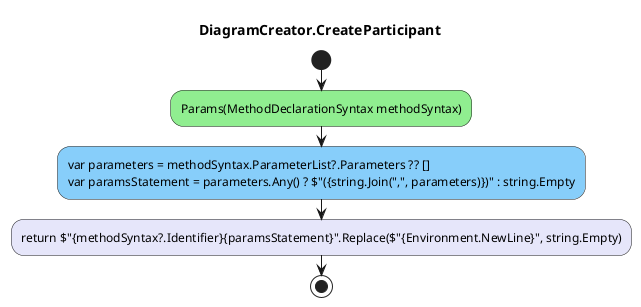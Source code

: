 @startuml DiagramCreator.CreateParticipant
title DiagramCreator.CreateParticipant
start
#LightGreen:Params(MethodDeclarationSyntax methodSyntax);
#LightSkyBlue:var parameters = methodSyntax.ParameterList?.Parameters ?? []\nvar paramsStatement = parameters.Any() ? $"({string.Join(",", parameters)})" : string.Empty;
#Lavender:return $"{methodSyntax?.Identifier}{paramsStatement}".Replace($"{Environment.NewLine}", string.Empty);
stop
@enduml
